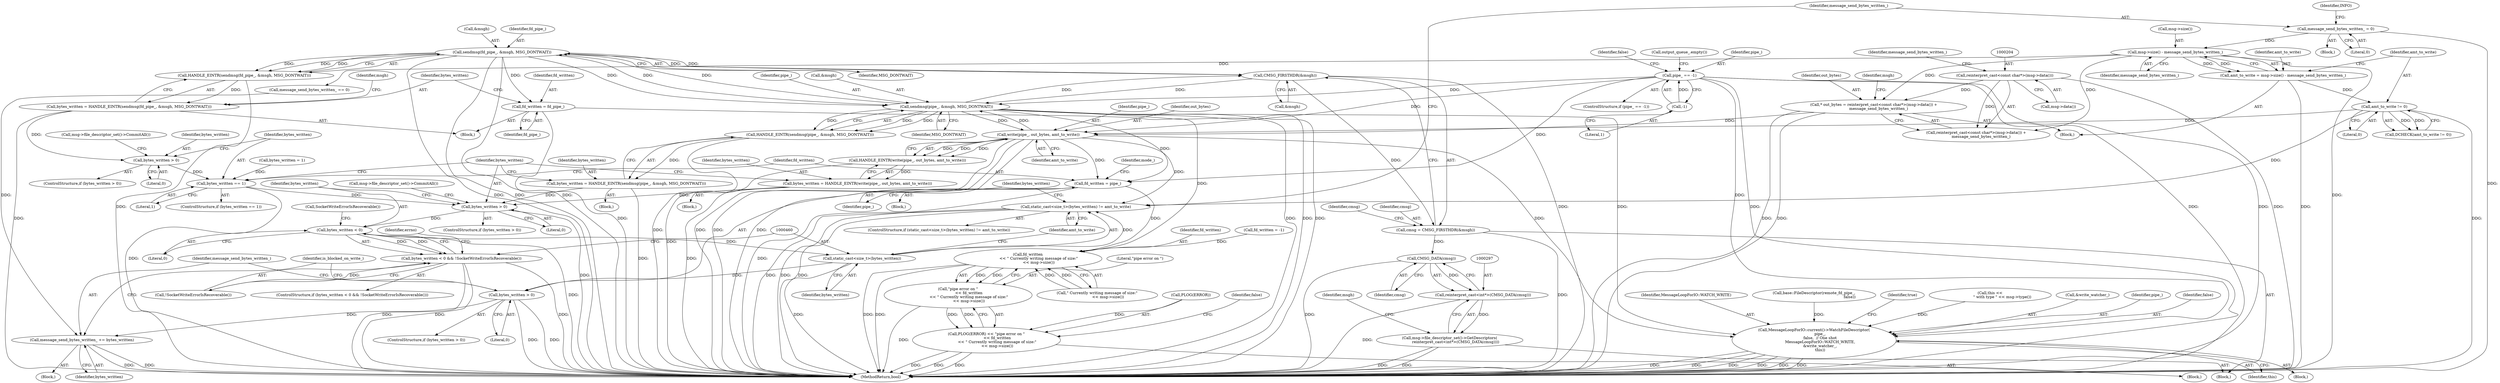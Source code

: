 digraph "0_Chrome_aac449e7154720b895ff1e7f3497c2ce95ae1a5a_0@API" {
"1000341" [label="(Call,sendmsg(fd_pipe_, &msgh, MSG_DONTWAIT))"];
"1000273" [label="(Call,CMSG_FIRSTHDR(&msgh))"];
"1000341" [label="(Call,sendmsg(fd_pipe_, &msgh, MSG_DONTWAIT))"];
"1000411" [label="(Call,sendmsg(pipe_, &msgh, MSG_DONTWAIT))"];
"1000402" [label="(Call,write(pipe_, out_bytes, amt_to_write))"];
"1000121" [label="(Call,pipe_ == -1)"];
"1000123" [label="(Call,-1)"];
"1000200" [label="(Call,* out_bytes = reinterpret_cast<const char*>(msg->data()) +\n        message_send_bytes_written_)"];
"1000203" [label="(Call,reinterpret_cast<const char*>(msg->data()))"];
"1000192" [label="(Call,msg->size() - message_send_bytes_written_)"];
"1000486" [label="(Call,message_send_bytes_written_ = 0)"];
"1000196" [label="(Call,amt_to_write != 0)"];
"1000190" [label="(Call,amt_to_write = msg->size() - message_send_bytes_written_)"];
"1000271" [label="(Call,cmsg = CMSG_FIRSTHDR(&msgh))"];
"1000298" [label="(Call,CMSG_DATA(cmsg))"];
"1000296" [label="(Call,reinterpret_cast<int*>(CMSG_DATA(cmsg)))"];
"1000295" [label="(Call,msg->file_descriptor_set()->GetDescriptors(\n          reinterpret_cast<int*>(CMSG_DATA(cmsg))))"];
"1000335" [label="(Call,fd_written = fd_pipe_)"];
"1000450" [label="(Call,fd_written\n                  << \" Currently writing message of size:\"\n                  << msg->size())"];
"1000448" [label="(Call,\"pipe error on \"\n                  << fd_written\n                  << \" Currently writing message of size:\"\n                  << msg->size())"];
"1000445" [label="(Call,PLOG(ERROR) << \"pipe error on \"\n                  << fd_written\n                  << \" Currently writing message of size:\"\n                  << msg->size())"];
"1000340" [label="(Call,HANDLE_EINTR(sendmsg(fd_pipe_, &msgh, MSG_DONTWAIT)))"];
"1000338" [label="(Call,bytes_written = HANDLE_EINTR(sendmsg(fd_pipe_, &msgh, MSG_DONTWAIT)))"];
"1000358" [label="(Call,bytes_written > 0)"];
"1000364" [label="(Call,bytes_written == 1)"];
"1000417" [label="(Call,bytes_written > 0)"];
"1000423" [label="(Call,bytes_written < 0)"];
"1000422" [label="(Call,bytes_written < 0 && !SocketWriteErrorIsRecoverable())"];
"1000459" [label="(Call,static_cast<size_t>(bytes_written))"];
"1000458" [label="(Call,static_cast<size_t>(bytes_written) != amt_to_write)"];
"1000465" [label="(Call,bytes_written > 0)"];
"1000469" [label="(Call,message_send_bytes_written_ += bytes_written)"];
"1000368" [label="(Call,fd_written = pipe_)"];
"1000401" [label="(Call,HANDLE_EINTR(write(pipe_, out_bytes, amt_to_write)))"];
"1000399" [label="(Call,bytes_written = HANDLE_EINTR(write(pipe_, out_bytes, amt_to_write)))"];
"1000475" [label="(Call,MessageLoopForIO::current()->WatchFileDescriptor(\n          pipe_,\n          false,  // One shot\n          MessageLoopForIO::WATCH_WRITE,\n          &write_watcher_,\n          this))"];
"1000410" [label="(Call,HANDLE_EINTR(sendmsg(pipe_, &msgh, MSG_DONTWAIT)))"];
"1000408" [label="(Call,bytes_written = HANDLE_EINTR(sendmsg(pipe_, &msgh, MSG_DONTWAIT)))"];
"1000362" [label="(Call,msg->file_descriptor_set()->CommitAll())"];
"1000198" [label="(Literal,0)"];
"1000402" [label="(Call,write(pipe_, out_bytes, amt_to_write))"];
"1000473" [label="(Identifier,is_blocked_on_write_)"];
"1000209" [label="(Identifier,msgh)"];
"1000478" [label="(Identifier,MessageLoopForIO::WATCH_WRITE)"];
"1000295" [label="(Call,msg->file_descriptor_set()->GetDescriptors(\n          reinterpret_cast<int*>(CMSG_DATA(cmsg))))"];
"1000338" [label="(Call,bytes_written = HANDLE_EINTR(sendmsg(fd_pipe_, &msgh, MSG_DONTWAIT)))"];
"1000463" [label="(Block,)"];
"1000190" [label="(Call,amt_to_write = msg->size() - message_send_bytes_written_)"];
"1000195" [label="(Call,DCHECK(amt_to_write != 0))"];
"1000416" [label="(ControlStructure,if (bytes_written > 0))"];
"1000365" [label="(Identifier,bytes_written)"];
"1000337" [label="(Identifier,fd_pipe_)"];
"1000348" [label="(Identifier,msgh)"];
"1000205" [label="(Call,msg->data())"];
"1000449" [label="(Literal,\"pipe error on \")"];
"1000241" [label="(Block,)"];
"1000120" [label="(ControlStructure,if (pipe_ == -1))"];
"1000345" [label="(Identifier,MSG_DONTWAIT)"];
"1000445" [label="(Call,PLOG(ERROR) << \"pipe error on \"\n                  << fd_written\n                  << \" Currently writing message of size:\"\n                  << msg->size())"];
"1000488" [label="(Literal,0)"];
"1000469" [label="(Call,message_send_bytes_written_ += bytes_written)"];
"1000272" [label="(Identifier,cmsg)"];
"1000178" [label="(Call,base::FileDescriptor(remote_fd_pipe_,\n                                                           false))"];
"1000363" [label="(ControlStructure,if (bytes_written == 1))"];
"1000415" [label="(Identifier,MSG_DONTWAIT)"];
"1000236" [label="(Call,message_send_bytes_written_ == 0)"];
"1000457" [label="(ControlStructure,if (static_cast<size_t>(bytes_written) != amt_to_write))"];
"1000431" [label="(Identifier,errno)"];
"1000486" [label="(Call,message_send_bytes_written_ = 0)"];
"1000451" [label="(Identifier,fd_written)"];
"1000468" [label="(Block,)"];
"1000404" [label="(Identifier,out_bytes)"];
"1000487" [label="(Identifier,message_send_bytes_written_)"];
"1000399" [label="(Call,bytes_written = HANDLE_EINTR(write(pipe_, out_bytes, amt_to_write)))"];
"1000466" [label="(Identifier,bytes_written)"];
"1000123" [label="(Call,-1)"];
"1000410" [label="(Call,HANDLE_EINTR(sendmsg(pipe_, &msgh, MSG_DONTWAIT)))"];
"1000230" [label="(Call,fd_written = -1)"];
"1000273" [label="(Call,CMSG_FIRSTHDR(&msgh))"];
"1000507" [label="(MethodReturn,bool)"];
"1000412" [label="(Identifier,pipe_)"];
"1000407" [label="(Block,)"];
"1000274" [label="(Call,&msgh)"];
"1000206" [label="(Identifier,message_send_bytes_written_)"];
"1000470" [label="(Identifier,message_send_bytes_written_)"];
"1000485" [label="(Block,)"];
"1000369" [label="(Identifier,fd_written)"];
"1000483" [label="(Identifier,true)"];
"1000467" [label="(Literal,0)"];
"1000456" [label="(Identifier,false)"];
"1000200" [label="(Call,* out_bytes = reinterpret_cast<const char*>(msg->data()) +\n        message_send_bytes_written_)"];
"1000405" [label="(Identifier,amt_to_write)"];
"1000419" [label="(Literal,0)"];
"1000296" [label="(Call,reinterpret_cast<int*>(CMSG_DATA(cmsg)))"];
"1000459" [label="(Call,static_cast<size_t>(bytes_written))"];
"1000462" [label="(Identifier,amt_to_write)"];
"1000196" [label="(Call,amt_to_write != 0)"];
"1000201" [label="(Identifier,out_bytes)"];
"1000298" [label="(Call,CMSG_DATA(cmsg))"];
"1000458" [label="(Call,static_cast<size_t>(bytes_written) != amt_to_write)"];
"1000417" [label="(Call,bytes_written > 0)"];
"1000226" [label="(Call,bytes_written = 1)"];
"1000299" [label="(Identifier,cmsg)"];
"1000302" [label="(Identifier,msgh)"];
"1000418" [label="(Identifier,bytes_written)"];
"1000421" [label="(ControlStructure,if (bytes_written < 0 && !SocketWriteErrorIsRecoverable()))"];
"1000409" [label="(Identifier,bytes_written)"];
"1000131" [label="(Block,)"];
"1000127" [label="(Identifier,false)"];
"1000271" [label="(Call,cmsg = CMSG_FIRSTHDR(&msgh))"];
"1000403" [label="(Identifier,pipe_)"];
"1000481" [label="(Identifier,this)"];
"1000461" [label="(Identifier,bytes_written)"];
"1000464" [label="(ControlStructure,if (bytes_written > 0))"];
"1000357" [label="(ControlStructure,if (bytes_written > 0))"];
"1000401" [label="(Call,HANDLE_EINTR(write(pipe_, out_bytes, amt_to_write)))"];
"1000374" [label="(Identifier,mode_)"];
"1000422" [label="(Call,bytes_written < 0 && !SocketWriteErrorIsRecoverable())"];
"1000427" [label="(Call,SocketWriteErrorIsRecoverable())"];
"1000408" [label="(Call,bytes_written = HANDLE_EINTR(sendmsg(pipe_, &msgh, MSG_DONTWAIT)))"];
"1000452" [label="(Call,\" Currently writing message of size:\"\n                  << msg->size())"];
"1000121" [label="(Call,pipe_ == -1)"];
"1000203" [label="(Call,reinterpret_cast<const char*>(msg->data()))"];
"1000450" [label="(Call,fd_written\n                  << \" Currently writing message of size:\"\n                  << msg->size())"];
"1000428" [label="(Block,)"];
"1000411" [label="(Call,sendmsg(pipe_, &msgh, MSG_DONTWAIT))"];
"1000359" [label="(Identifier,bytes_written)"];
"1000423" [label="(Call,bytes_written < 0)"];
"1000130" [label="(Call,output_queue_.empty())"];
"1000465" [label="(Call,bytes_written > 0)"];
"1000202" [label="(Call,reinterpret_cast<const char*>(msg->data()) +\n        message_send_bytes_written_)"];
"1000425" [label="(Literal,0)"];
"1000368" [label="(Call,fd_written = pipe_)"];
"1000400" [label="(Identifier,bytes_written)"];
"1000191" [label="(Identifier,amt_to_write)"];
"1000364" [label="(Call,bytes_written == 1)"];
"1000335" [label="(Call,fd_written = fd_pipe_)"];
"1000498" [label="(Call,this <<\n                    \" with type \" << msg->type())"];
"1000339" [label="(Identifier,bytes_written)"];
"1000367" [label="(Block,)"];
"1000424" [label="(Identifier,bytes_written)"];
"1000413" [label="(Call,&msgh)"];
"1000471" [label="(Identifier,bytes_written)"];
"1000475" [label="(Call,MessageLoopForIO::current()->WatchFileDescriptor(\n          pipe_,\n          false,  // One shot\n          MessageLoopForIO::WATCH_WRITE,\n          &write_watcher_,\n          this))"];
"1000358" [label="(Call,bytes_written > 0)"];
"1000479" [label="(Call,&write_watcher_)"];
"1000370" [label="(Identifier,pipe_)"];
"1000342" [label="(Identifier,fd_pipe_)"];
"1000366" [label="(Literal,1)"];
"1000197" [label="(Identifier,amt_to_write)"];
"1000278" [label="(Identifier,cmsg)"];
"1000194" [label="(Identifier,message_send_bytes_written_)"];
"1000420" [label="(Call,msg->file_descriptor_set()->CommitAll())"];
"1000446" [label="(Call,PLOG(ERROR))"];
"1000124" [label="(Literal,1)"];
"1000193" [label="(Call,msg->size())"];
"1000491" [label="(Identifier,INFO)"];
"1000341" [label="(Call,sendmsg(fd_pipe_, &msgh, MSG_DONTWAIT))"];
"1000122" [label="(Identifier,pipe_)"];
"1000476" [label="(Identifier,pipe_)"];
"1000340" [label="(Call,HANDLE_EINTR(sendmsg(fd_pipe_, &msgh, MSG_DONTWAIT)))"];
"1000343" [label="(Call,&msgh)"];
"1000192" [label="(Call,msg->size() - message_send_bytes_written_)"];
"1000360" [label="(Literal,0)"];
"1000426" [label="(Call,!SocketWriteErrorIsRecoverable())"];
"1000448" [label="(Call,\"pipe error on \"\n                  << fd_written\n                  << \" Currently writing message of size:\"\n                  << msg->size())"];
"1000477" [label="(Identifier,false)"];
"1000398" [label="(Block,)"];
"1000325" [label="(Block,)"];
"1000336" [label="(Identifier,fd_written)"];
"1000341" -> "1000340"  [label="AST: "];
"1000341" -> "1000345"  [label="CFG: "];
"1000342" -> "1000341"  [label="AST: "];
"1000343" -> "1000341"  [label="AST: "];
"1000345" -> "1000341"  [label="AST: "];
"1000340" -> "1000341"  [label="CFG: "];
"1000341" -> "1000507"  [label="DDG: "];
"1000341" -> "1000507"  [label="DDG: "];
"1000341" -> "1000507"  [label="DDG: "];
"1000341" -> "1000273"  [label="DDG: "];
"1000341" -> "1000335"  [label="DDG: "];
"1000341" -> "1000340"  [label="DDG: "];
"1000341" -> "1000340"  [label="DDG: "];
"1000341" -> "1000340"  [label="DDG: "];
"1000273" -> "1000341"  [label="DDG: "];
"1000411" -> "1000341"  [label="DDG: "];
"1000341" -> "1000411"  [label="DDG: "];
"1000341" -> "1000411"  [label="DDG: "];
"1000273" -> "1000271"  [label="AST: "];
"1000273" -> "1000274"  [label="CFG: "];
"1000274" -> "1000273"  [label="AST: "];
"1000271" -> "1000273"  [label="CFG: "];
"1000273" -> "1000507"  [label="DDG: "];
"1000273" -> "1000271"  [label="DDG: "];
"1000411" -> "1000273"  [label="DDG: "];
"1000273" -> "1000411"  [label="DDG: "];
"1000411" -> "1000410"  [label="AST: "];
"1000411" -> "1000415"  [label="CFG: "];
"1000412" -> "1000411"  [label="AST: "];
"1000413" -> "1000411"  [label="AST: "];
"1000415" -> "1000411"  [label="AST: "];
"1000410" -> "1000411"  [label="CFG: "];
"1000411" -> "1000507"  [label="DDG: "];
"1000411" -> "1000507"  [label="DDG: "];
"1000411" -> "1000507"  [label="DDG: "];
"1000411" -> "1000368"  [label="DDG: "];
"1000411" -> "1000402"  [label="DDG: "];
"1000411" -> "1000410"  [label="DDG: "];
"1000411" -> "1000410"  [label="DDG: "];
"1000411" -> "1000410"  [label="DDG: "];
"1000402" -> "1000411"  [label="DDG: "];
"1000121" -> "1000411"  [label="DDG: "];
"1000411" -> "1000475"  [label="DDG: "];
"1000402" -> "1000401"  [label="AST: "];
"1000402" -> "1000405"  [label="CFG: "];
"1000403" -> "1000402"  [label="AST: "];
"1000404" -> "1000402"  [label="AST: "];
"1000405" -> "1000402"  [label="AST: "];
"1000401" -> "1000402"  [label="CFG: "];
"1000402" -> "1000507"  [label="DDG: "];
"1000402" -> "1000507"  [label="DDG: "];
"1000402" -> "1000507"  [label="DDG: "];
"1000402" -> "1000368"  [label="DDG: "];
"1000402" -> "1000401"  [label="DDG: "];
"1000402" -> "1000401"  [label="DDG: "];
"1000402" -> "1000401"  [label="DDG: "];
"1000121" -> "1000402"  [label="DDG: "];
"1000200" -> "1000402"  [label="DDG: "];
"1000196" -> "1000402"  [label="DDG: "];
"1000402" -> "1000458"  [label="DDG: "];
"1000402" -> "1000475"  [label="DDG: "];
"1000121" -> "1000120"  [label="AST: "];
"1000121" -> "1000123"  [label="CFG: "];
"1000122" -> "1000121"  [label="AST: "];
"1000123" -> "1000121"  [label="AST: "];
"1000127" -> "1000121"  [label="CFG: "];
"1000130" -> "1000121"  [label="CFG: "];
"1000121" -> "1000507"  [label="DDG: "];
"1000121" -> "1000507"  [label="DDG: "];
"1000121" -> "1000507"  [label="DDG: "];
"1000123" -> "1000121"  [label="DDG: "];
"1000121" -> "1000368"  [label="DDG: "];
"1000121" -> "1000475"  [label="DDG: "];
"1000123" -> "1000124"  [label="CFG: "];
"1000124" -> "1000123"  [label="AST: "];
"1000200" -> "1000131"  [label="AST: "];
"1000200" -> "1000202"  [label="CFG: "];
"1000201" -> "1000200"  [label="AST: "];
"1000202" -> "1000200"  [label="AST: "];
"1000209" -> "1000200"  [label="CFG: "];
"1000200" -> "1000507"  [label="DDG: "];
"1000200" -> "1000507"  [label="DDG: "];
"1000203" -> "1000200"  [label="DDG: "];
"1000192" -> "1000200"  [label="DDG: "];
"1000203" -> "1000202"  [label="AST: "];
"1000203" -> "1000205"  [label="CFG: "];
"1000204" -> "1000203"  [label="AST: "];
"1000205" -> "1000203"  [label="AST: "];
"1000206" -> "1000203"  [label="CFG: "];
"1000203" -> "1000507"  [label="DDG: "];
"1000203" -> "1000202"  [label="DDG: "];
"1000192" -> "1000190"  [label="AST: "];
"1000192" -> "1000194"  [label="CFG: "];
"1000193" -> "1000192"  [label="AST: "];
"1000194" -> "1000192"  [label="AST: "];
"1000190" -> "1000192"  [label="CFG: "];
"1000192" -> "1000507"  [label="DDG: "];
"1000192" -> "1000190"  [label="DDG: "];
"1000192" -> "1000190"  [label="DDG: "];
"1000486" -> "1000192"  [label="DDG: "];
"1000192" -> "1000202"  [label="DDG: "];
"1000192" -> "1000236"  [label="DDG: "];
"1000486" -> "1000485"  [label="AST: "];
"1000486" -> "1000488"  [label="CFG: "];
"1000487" -> "1000486"  [label="AST: "];
"1000488" -> "1000486"  [label="AST: "];
"1000491" -> "1000486"  [label="CFG: "];
"1000486" -> "1000507"  [label="DDG: "];
"1000196" -> "1000195"  [label="AST: "];
"1000196" -> "1000198"  [label="CFG: "];
"1000197" -> "1000196"  [label="AST: "];
"1000198" -> "1000196"  [label="AST: "];
"1000195" -> "1000196"  [label="CFG: "];
"1000196" -> "1000507"  [label="DDG: "];
"1000196" -> "1000195"  [label="DDG: "];
"1000196" -> "1000195"  [label="DDG: "];
"1000190" -> "1000196"  [label="DDG: "];
"1000196" -> "1000458"  [label="DDG: "];
"1000190" -> "1000131"  [label="AST: "];
"1000191" -> "1000190"  [label="AST: "];
"1000197" -> "1000190"  [label="CFG: "];
"1000190" -> "1000507"  [label="DDG: "];
"1000271" -> "1000241"  [label="AST: "];
"1000272" -> "1000271"  [label="AST: "];
"1000278" -> "1000271"  [label="CFG: "];
"1000271" -> "1000507"  [label="DDG: "];
"1000271" -> "1000298"  [label="DDG: "];
"1000298" -> "1000296"  [label="AST: "];
"1000298" -> "1000299"  [label="CFG: "];
"1000299" -> "1000298"  [label="AST: "];
"1000296" -> "1000298"  [label="CFG: "];
"1000298" -> "1000507"  [label="DDG: "];
"1000298" -> "1000296"  [label="DDG: "];
"1000296" -> "1000295"  [label="AST: "];
"1000297" -> "1000296"  [label="AST: "];
"1000295" -> "1000296"  [label="CFG: "];
"1000296" -> "1000507"  [label="DDG: "];
"1000296" -> "1000295"  [label="DDG: "];
"1000295" -> "1000241"  [label="AST: "];
"1000302" -> "1000295"  [label="CFG: "];
"1000295" -> "1000507"  [label="DDG: "];
"1000295" -> "1000507"  [label="DDG: "];
"1000335" -> "1000325"  [label="AST: "];
"1000335" -> "1000337"  [label="CFG: "];
"1000336" -> "1000335"  [label="AST: "];
"1000337" -> "1000335"  [label="AST: "];
"1000339" -> "1000335"  [label="CFG: "];
"1000335" -> "1000507"  [label="DDG: "];
"1000335" -> "1000450"  [label="DDG: "];
"1000450" -> "1000448"  [label="AST: "];
"1000450" -> "1000452"  [label="CFG: "];
"1000451" -> "1000450"  [label="AST: "];
"1000452" -> "1000450"  [label="AST: "];
"1000448" -> "1000450"  [label="CFG: "];
"1000450" -> "1000507"  [label="DDG: "];
"1000450" -> "1000507"  [label="DDG: "];
"1000450" -> "1000448"  [label="DDG: "];
"1000450" -> "1000448"  [label="DDG: "];
"1000368" -> "1000450"  [label="DDG: "];
"1000230" -> "1000450"  [label="DDG: "];
"1000452" -> "1000450"  [label="DDG: "];
"1000452" -> "1000450"  [label="DDG: "];
"1000448" -> "1000445"  [label="AST: "];
"1000449" -> "1000448"  [label="AST: "];
"1000445" -> "1000448"  [label="CFG: "];
"1000448" -> "1000507"  [label="DDG: "];
"1000448" -> "1000445"  [label="DDG: "];
"1000448" -> "1000445"  [label="DDG: "];
"1000445" -> "1000428"  [label="AST: "];
"1000446" -> "1000445"  [label="AST: "];
"1000456" -> "1000445"  [label="CFG: "];
"1000445" -> "1000507"  [label="DDG: "];
"1000445" -> "1000507"  [label="DDG: "];
"1000445" -> "1000507"  [label="DDG: "];
"1000446" -> "1000445"  [label="DDG: "];
"1000340" -> "1000338"  [label="AST: "];
"1000338" -> "1000340"  [label="CFG: "];
"1000340" -> "1000507"  [label="DDG: "];
"1000340" -> "1000338"  [label="DDG: "];
"1000338" -> "1000325"  [label="AST: "];
"1000339" -> "1000338"  [label="AST: "];
"1000348" -> "1000338"  [label="CFG: "];
"1000338" -> "1000507"  [label="DDG: "];
"1000338" -> "1000358"  [label="DDG: "];
"1000358" -> "1000357"  [label="AST: "];
"1000358" -> "1000360"  [label="CFG: "];
"1000359" -> "1000358"  [label="AST: "];
"1000360" -> "1000358"  [label="AST: "];
"1000362" -> "1000358"  [label="CFG: "];
"1000365" -> "1000358"  [label="CFG: "];
"1000358" -> "1000364"  [label="DDG: "];
"1000364" -> "1000363"  [label="AST: "];
"1000364" -> "1000366"  [label="CFG: "];
"1000365" -> "1000364"  [label="AST: "];
"1000366" -> "1000364"  [label="AST: "];
"1000369" -> "1000364"  [label="CFG: "];
"1000418" -> "1000364"  [label="CFG: "];
"1000364" -> "1000507"  [label="DDG: "];
"1000226" -> "1000364"  [label="DDG: "];
"1000364" -> "1000417"  [label="DDG: "];
"1000417" -> "1000416"  [label="AST: "];
"1000417" -> "1000419"  [label="CFG: "];
"1000418" -> "1000417"  [label="AST: "];
"1000419" -> "1000417"  [label="AST: "];
"1000420" -> "1000417"  [label="CFG: "];
"1000424" -> "1000417"  [label="CFG: "];
"1000417" -> "1000507"  [label="DDG: "];
"1000408" -> "1000417"  [label="DDG: "];
"1000399" -> "1000417"  [label="DDG: "];
"1000417" -> "1000423"  [label="DDG: "];
"1000423" -> "1000422"  [label="AST: "];
"1000423" -> "1000425"  [label="CFG: "];
"1000424" -> "1000423"  [label="AST: "];
"1000425" -> "1000423"  [label="AST: "];
"1000427" -> "1000423"  [label="CFG: "];
"1000422" -> "1000423"  [label="CFG: "];
"1000423" -> "1000507"  [label="DDG: "];
"1000423" -> "1000422"  [label="DDG: "];
"1000423" -> "1000422"  [label="DDG: "];
"1000423" -> "1000459"  [label="DDG: "];
"1000422" -> "1000421"  [label="AST: "];
"1000422" -> "1000426"  [label="CFG: "];
"1000426" -> "1000422"  [label="AST: "];
"1000431" -> "1000422"  [label="CFG: "];
"1000460" -> "1000422"  [label="CFG: "];
"1000422" -> "1000507"  [label="DDG: "];
"1000422" -> "1000507"  [label="DDG: "];
"1000422" -> "1000507"  [label="DDG: "];
"1000426" -> "1000422"  [label="DDG: "];
"1000459" -> "1000458"  [label="AST: "];
"1000459" -> "1000461"  [label="CFG: "];
"1000460" -> "1000459"  [label="AST: "];
"1000461" -> "1000459"  [label="AST: "];
"1000462" -> "1000459"  [label="CFG: "];
"1000459" -> "1000507"  [label="DDG: "];
"1000459" -> "1000458"  [label="DDG: "];
"1000459" -> "1000465"  [label="DDG: "];
"1000458" -> "1000457"  [label="AST: "];
"1000458" -> "1000462"  [label="CFG: "];
"1000462" -> "1000458"  [label="AST: "];
"1000466" -> "1000458"  [label="CFG: "];
"1000487" -> "1000458"  [label="CFG: "];
"1000458" -> "1000507"  [label="DDG: "];
"1000458" -> "1000507"  [label="DDG: "];
"1000458" -> "1000507"  [label="DDG: "];
"1000465" -> "1000464"  [label="AST: "];
"1000465" -> "1000467"  [label="CFG: "];
"1000466" -> "1000465"  [label="AST: "];
"1000467" -> "1000465"  [label="AST: "];
"1000470" -> "1000465"  [label="CFG: "];
"1000473" -> "1000465"  [label="CFG: "];
"1000465" -> "1000507"  [label="DDG: "];
"1000465" -> "1000507"  [label="DDG: "];
"1000465" -> "1000469"  [label="DDG: "];
"1000469" -> "1000468"  [label="AST: "];
"1000469" -> "1000471"  [label="CFG: "];
"1000470" -> "1000469"  [label="AST: "];
"1000471" -> "1000469"  [label="AST: "];
"1000473" -> "1000469"  [label="CFG: "];
"1000469" -> "1000507"  [label="DDG: "];
"1000469" -> "1000507"  [label="DDG: "];
"1000236" -> "1000469"  [label="DDG: "];
"1000368" -> "1000367"  [label="AST: "];
"1000368" -> "1000370"  [label="CFG: "];
"1000369" -> "1000368"  [label="AST: "];
"1000370" -> "1000368"  [label="AST: "];
"1000374" -> "1000368"  [label="CFG: "];
"1000368" -> "1000507"  [label="DDG: "];
"1000401" -> "1000399"  [label="AST: "];
"1000399" -> "1000401"  [label="CFG: "];
"1000401" -> "1000507"  [label="DDG: "];
"1000401" -> "1000399"  [label="DDG: "];
"1000399" -> "1000398"  [label="AST: "];
"1000400" -> "1000399"  [label="AST: "];
"1000418" -> "1000399"  [label="CFG: "];
"1000399" -> "1000507"  [label="DDG: "];
"1000475" -> "1000463"  [label="AST: "];
"1000475" -> "1000481"  [label="CFG: "];
"1000476" -> "1000475"  [label="AST: "];
"1000477" -> "1000475"  [label="AST: "];
"1000478" -> "1000475"  [label="AST: "];
"1000479" -> "1000475"  [label="AST: "];
"1000481" -> "1000475"  [label="AST: "];
"1000483" -> "1000475"  [label="CFG: "];
"1000475" -> "1000507"  [label="DDG: "];
"1000475" -> "1000507"  [label="DDG: "];
"1000475" -> "1000507"  [label="DDG: "];
"1000475" -> "1000507"  [label="DDG: "];
"1000475" -> "1000507"  [label="DDG: "];
"1000475" -> "1000507"  [label="DDG: "];
"1000178" -> "1000475"  [label="DDG: "];
"1000498" -> "1000475"  [label="DDG: "];
"1000410" -> "1000408"  [label="AST: "];
"1000408" -> "1000410"  [label="CFG: "];
"1000410" -> "1000507"  [label="DDG: "];
"1000410" -> "1000408"  [label="DDG: "];
"1000408" -> "1000407"  [label="AST: "];
"1000409" -> "1000408"  [label="AST: "];
"1000418" -> "1000408"  [label="CFG: "];
"1000408" -> "1000507"  [label="DDG: "];
}
